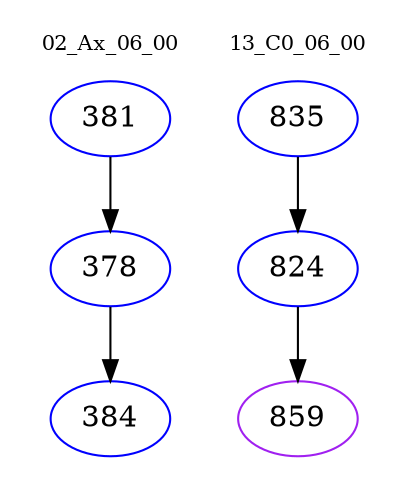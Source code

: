 digraph{
subgraph cluster_0 {
color = white
label = "02_Ax_06_00";
fontsize=10;
T0_381 [label="381", color="blue"]
T0_381 -> T0_378 [color="black"]
T0_378 [label="378", color="blue"]
T0_378 -> T0_384 [color="black"]
T0_384 [label="384", color="blue"]
}
subgraph cluster_1 {
color = white
label = "13_C0_06_00";
fontsize=10;
T1_835 [label="835", color="blue"]
T1_835 -> T1_824 [color="black"]
T1_824 [label="824", color="blue"]
T1_824 -> T1_859 [color="black"]
T1_859 [label="859", color="purple"]
}
}
